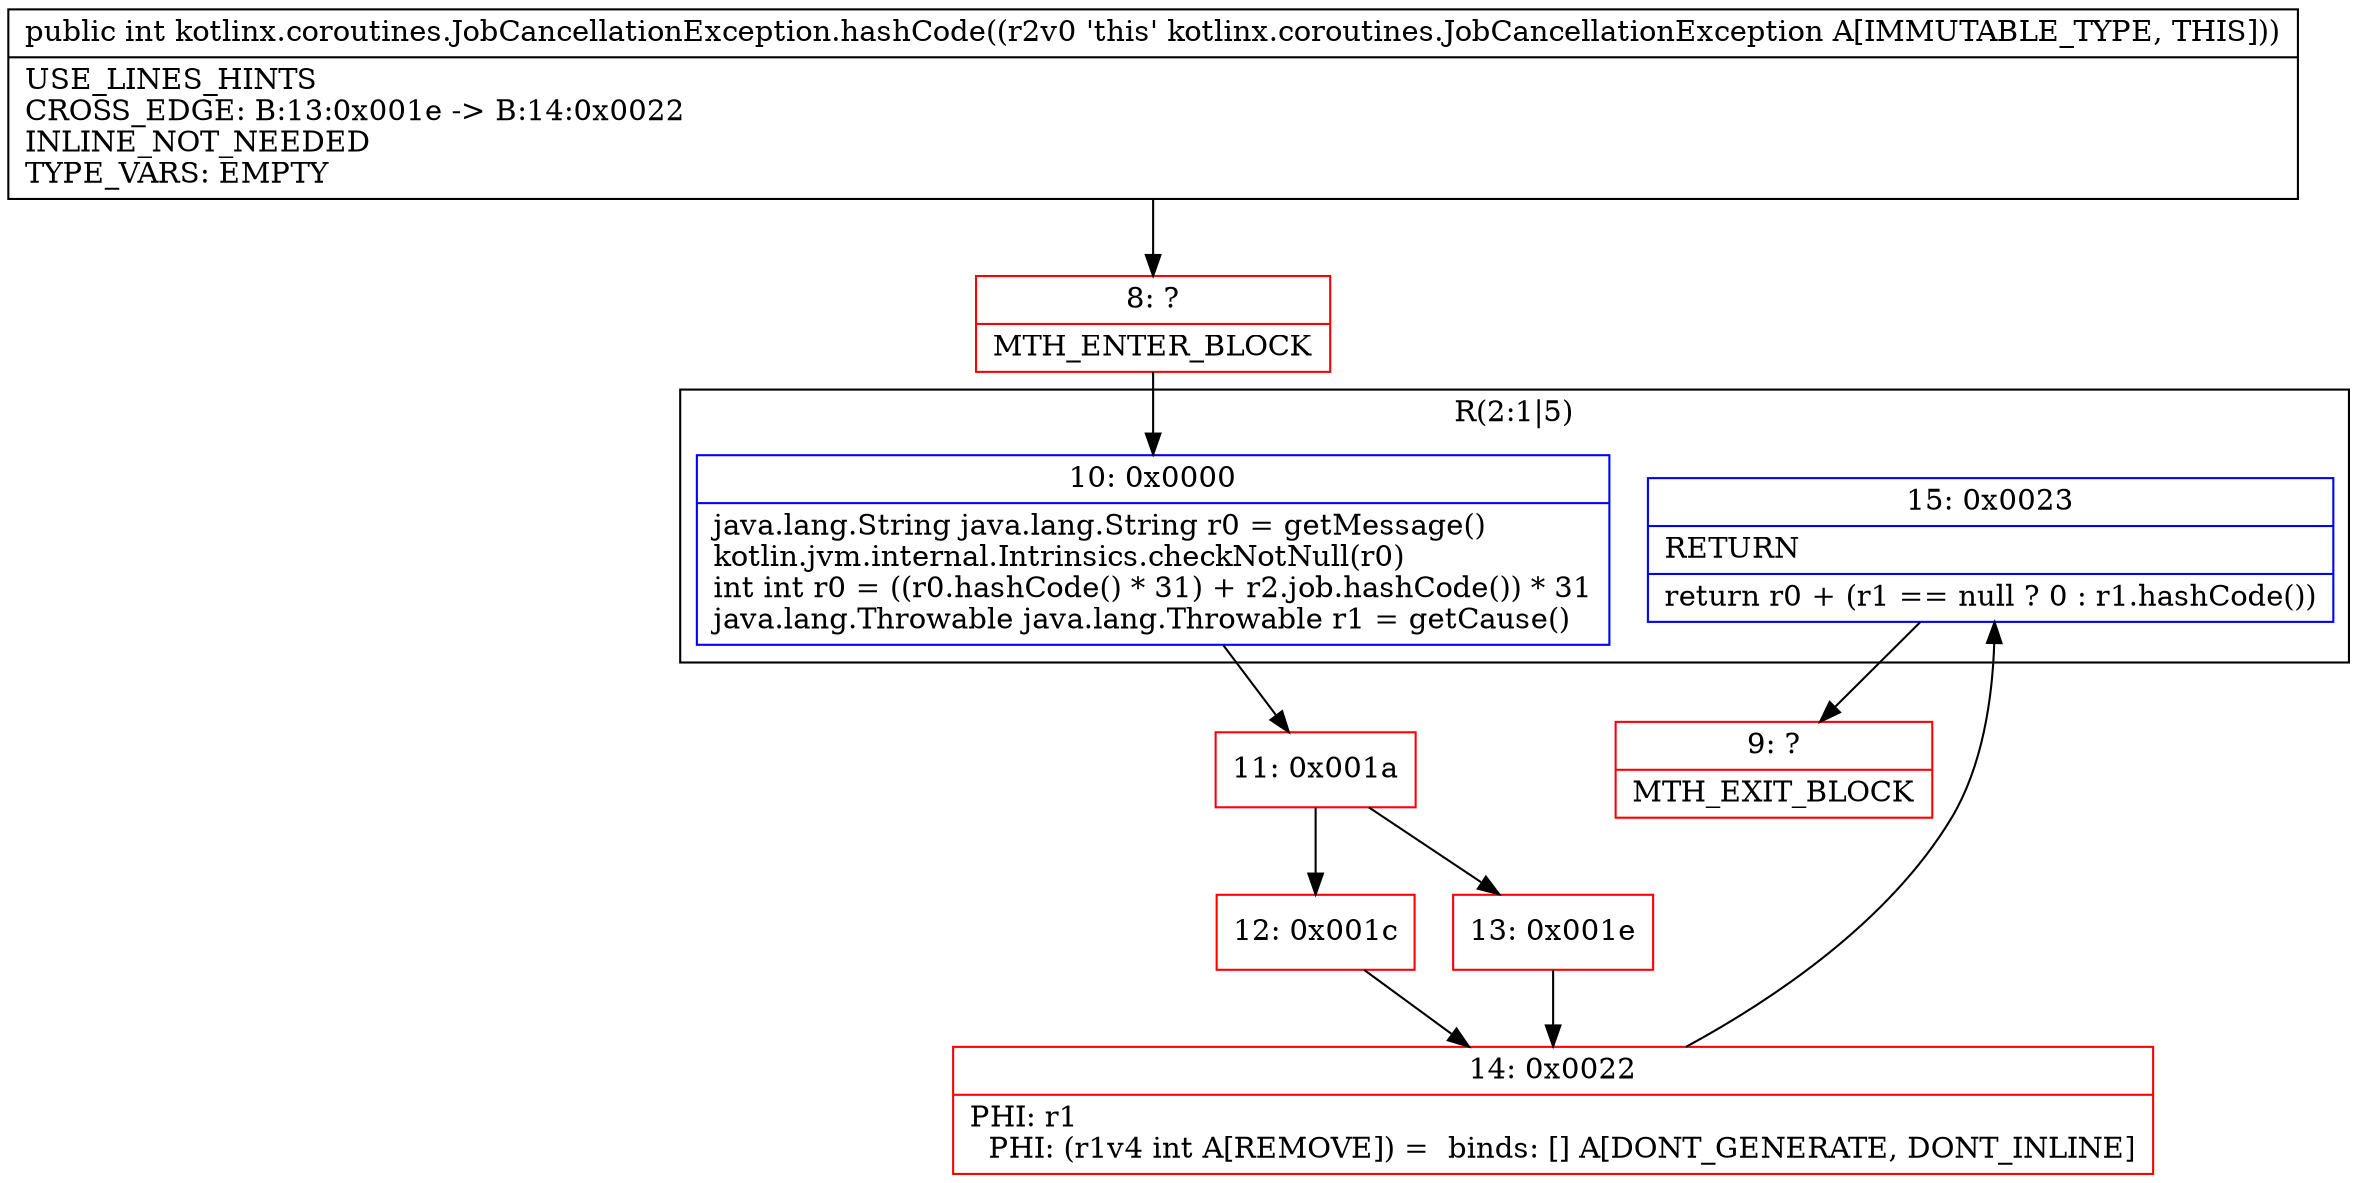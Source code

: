 digraph "CFG forkotlinx.coroutines.JobCancellationException.hashCode()I" {
subgraph cluster_Region_197183859 {
label = "R(2:1|5)";
node [shape=record,color=blue];
Node_10 [shape=record,label="{10\:\ 0x0000|java.lang.String java.lang.String r0 = getMessage()\lkotlin.jvm.internal.Intrinsics.checkNotNull(r0)\lint int r0 = ((r0.hashCode() * 31) + r2.job.hashCode()) * 31\ljava.lang.Throwable java.lang.Throwable r1 = getCause()\l}"];
Node_15 [shape=record,label="{15\:\ 0x0023|RETURN\l|return r0 + (r1 == null ? 0 : r1.hashCode())\l}"];
}
Node_8 [shape=record,color=red,label="{8\:\ ?|MTH_ENTER_BLOCK\l}"];
Node_11 [shape=record,color=red,label="{11\:\ 0x001a}"];
Node_12 [shape=record,color=red,label="{12\:\ 0x001c}"];
Node_14 [shape=record,color=red,label="{14\:\ 0x0022|PHI: r1 \l  PHI: (r1v4 int A[REMOVE]) =  binds: [] A[DONT_GENERATE, DONT_INLINE]\l}"];
Node_9 [shape=record,color=red,label="{9\:\ ?|MTH_EXIT_BLOCK\l}"];
Node_13 [shape=record,color=red,label="{13\:\ 0x001e}"];
MethodNode[shape=record,label="{public int kotlinx.coroutines.JobCancellationException.hashCode((r2v0 'this' kotlinx.coroutines.JobCancellationException A[IMMUTABLE_TYPE, THIS]))  | USE_LINES_HINTS\lCROSS_EDGE: B:13:0x001e \-\> B:14:0x0022\lINLINE_NOT_NEEDED\lTYPE_VARS: EMPTY\l}"];
MethodNode -> Node_8;Node_10 -> Node_11;
Node_15 -> Node_9;
Node_8 -> Node_10;
Node_11 -> Node_12;
Node_11 -> Node_13;
Node_12 -> Node_14;
Node_14 -> Node_15;
Node_13 -> Node_14;
}

